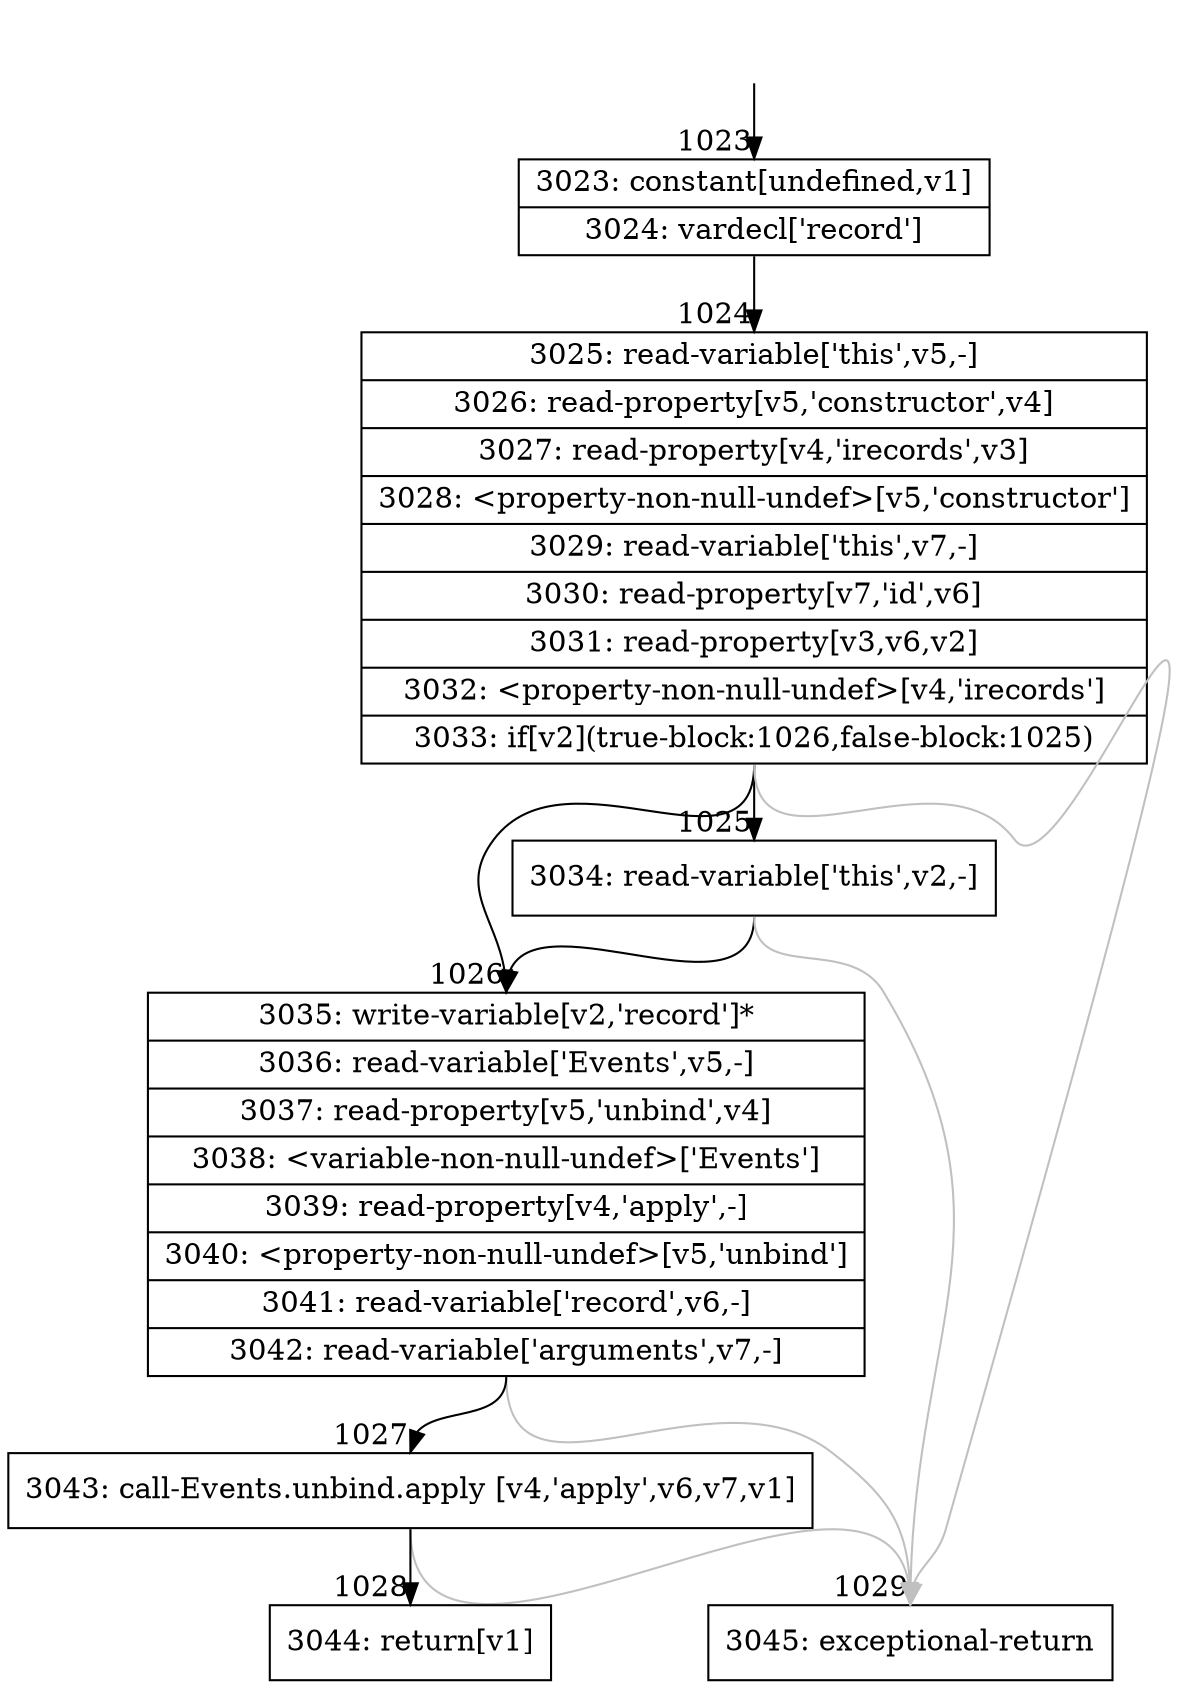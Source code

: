 digraph {
rankdir="TD"
BB_entry87[shape=none,label=""];
BB_entry87 -> BB1023 [tailport=s, headport=n, headlabel="    1023"]
BB1023 [shape=record label="{3023: constant[undefined,v1]|3024: vardecl['record']}" ] 
BB1023 -> BB1024 [tailport=s, headport=n, headlabel="      1024"]
BB1024 [shape=record label="{3025: read-variable['this',v5,-]|3026: read-property[v5,'constructor',v4]|3027: read-property[v4,'irecords',v3]|3028: \<property-non-null-undef\>[v5,'constructor']|3029: read-variable['this',v7,-]|3030: read-property[v7,'id',v6]|3031: read-property[v3,v6,v2]|3032: \<property-non-null-undef\>[v4,'irecords']|3033: if[v2](true-block:1026,false-block:1025)}" ] 
BB1024 -> BB1026 [tailport=s, headport=n, headlabel="      1026"]
BB1024 -> BB1025 [tailport=s, headport=n, headlabel="      1025"]
BB1024 -> BB1029 [tailport=s, headport=n, color=gray, headlabel="      1029"]
BB1025 [shape=record label="{3034: read-variable['this',v2,-]}" ] 
BB1025 -> BB1026 [tailport=s, headport=n]
BB1025 -> BB1029 [tailport=s, headport=n, color=gray]
BB1026 [shape=record label="{3035: write-variable[v2,'record']*|3036: read-variable['Events',v5,-]|3037: read-property[v5,'unbind',v4]|3038: \<variable-non-null-undef\>['Events']|3039: read-property[v4,'apply',-]|3040: \<property-non-null-undef\>[v5,'unbind']|3041: read-variable['record',v6,-]|3042: read-variable['arguments',v7,-]}" ] 
BB1026 -> BB1027 [tailport=s, headport=n, headlabel="      1027"]
BB1026 -> BB1029 [tailport=s, headport=n, color=gray]
BB1027 [shape=record label="{3043: call-Events.unbind.apply [v4,'apply',v6,v7,v1]}" ] 
BB1027 -> BB1028 [tailport=s, headport=n, headlabel="      1028"]
BB1027 -> BB1029 [tailport=s, headport=n, color=gray]
BB1028 [shape=record label="{3044: return[v1]}" ] 
BB1029 [shape=record label="{3045: exceptional-return}" ] 
//#$~ 857
}
